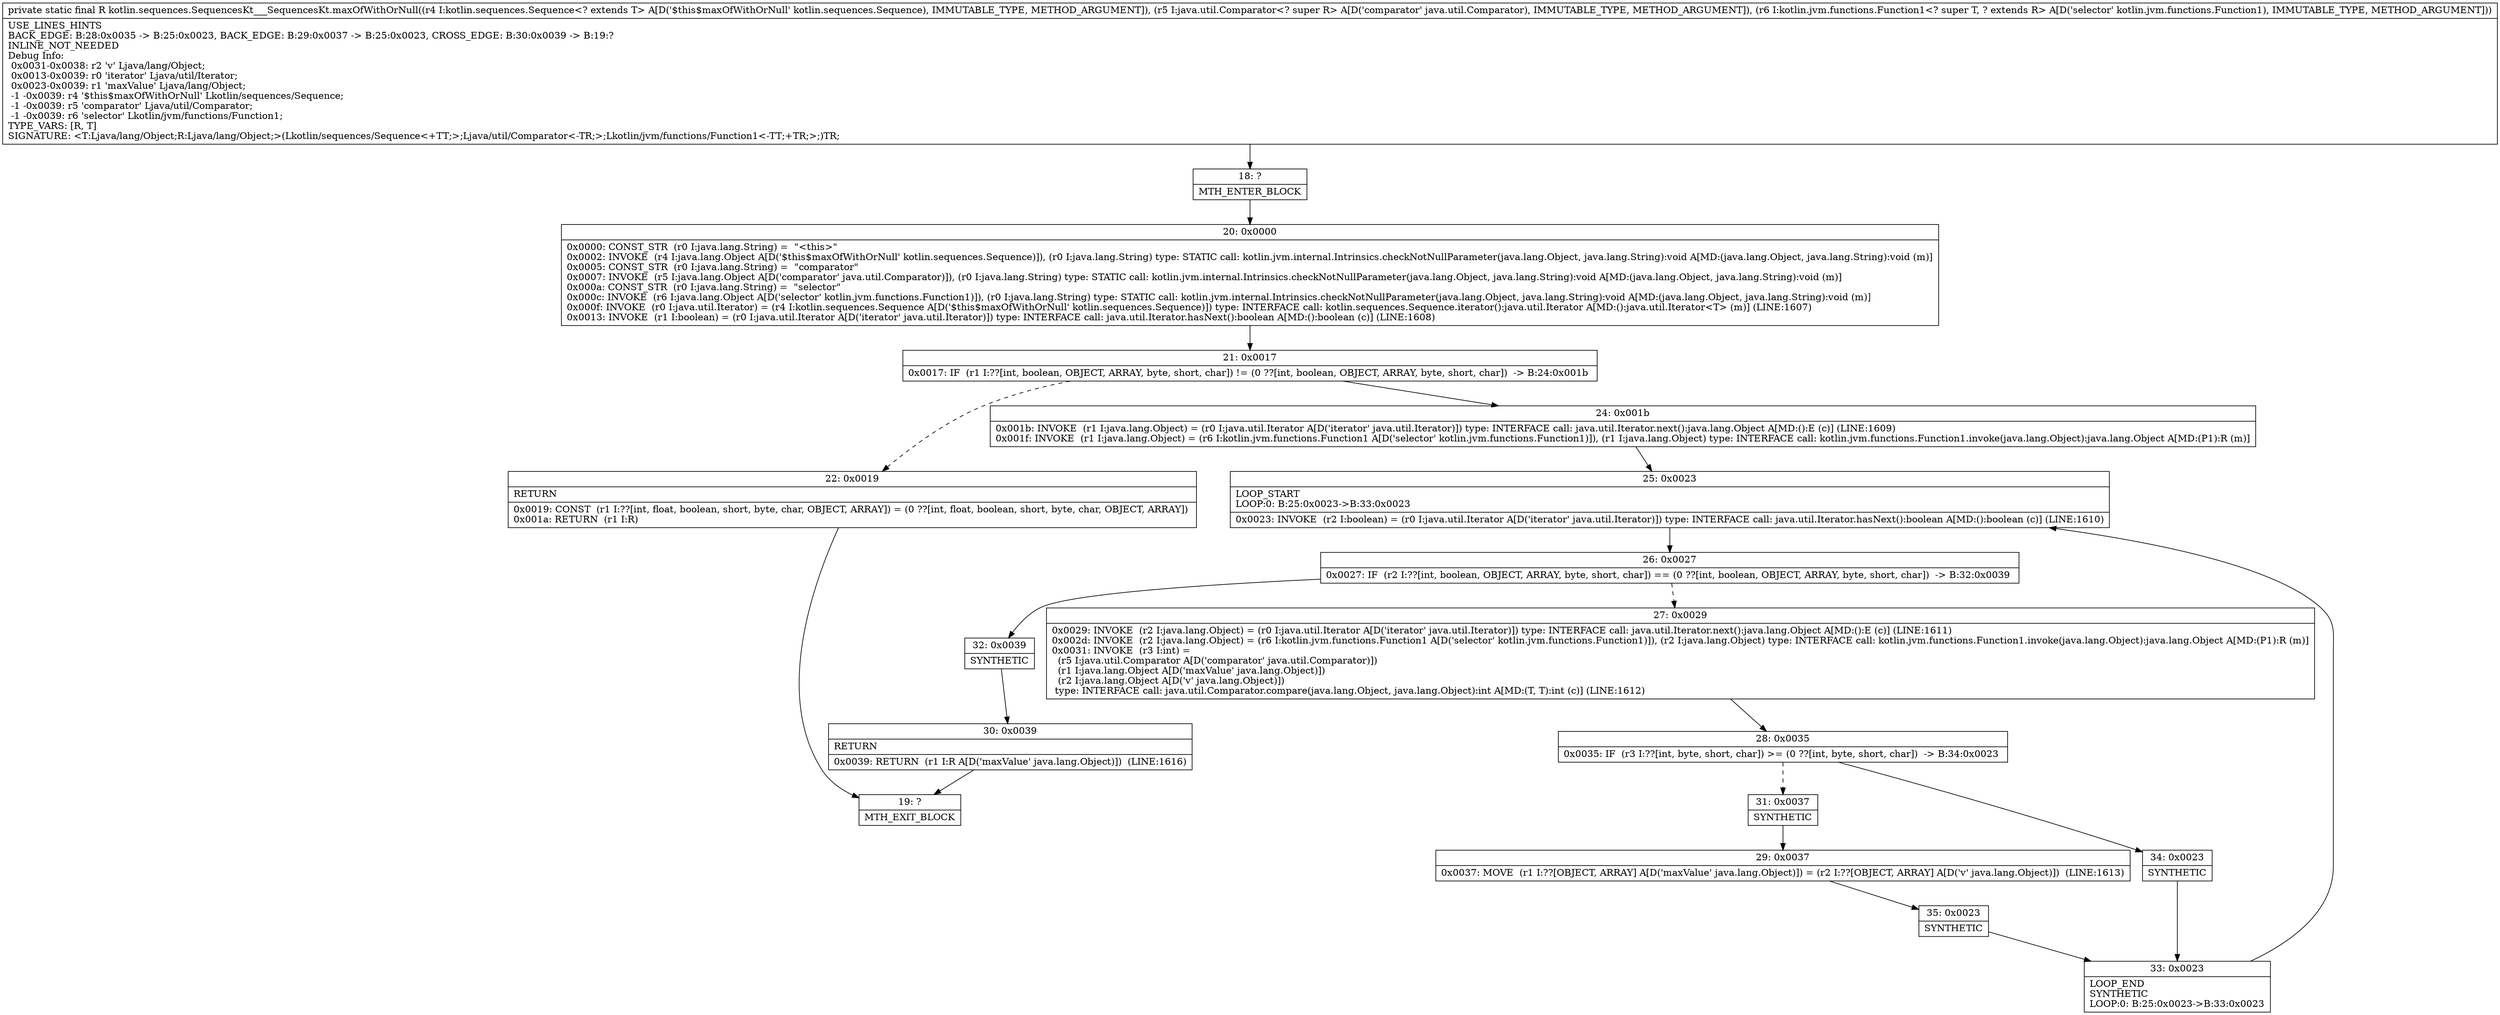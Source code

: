 digraph "CFG forkotlin.sequences.SequencesKt___SequencesKt.maxOfWithOrNull(Lkotlin\/sequences\/Sequence;Ljava\/util\/Comparator;Lkotlin\/jvm\/functions\/Function1;)Ljava\/lang\/Object;" {
Node_18 [shape=record,label="{18\:\ ?|MTH_ENTER_BLOCK\l}"];
Node_20 [shape=record,label="{20\:\ 0x0000|0x0000: CONST_STR  (r0 I:java.lang.String) =  \"\<this\>\" \l0x0002: INVOKE  (r4 I:java.lang.Object A[D('$this$maxOfWithOrNull' kotlin.sequences.Sequence)]), (r0 I:java.lang.String) type: STATIC call: kotlin.jvm.internal.Intrinsics.checkNotNullParameter(java.lang.Object, java.lang.String):void A[MD:(java.lang.Object, java.lang.String):void (m)]\l0x0005: CONST_STR  (r0 I:java.lang.String) =  \"comparator\" \l0x0007: INVOKE  (r5 I:java.lang.Object A[D('comparator' java.util.Comparator)]), (r0 I:java.lang.String) type: STATIC call: kotlin.jvm.internal.Intrinsics.checkNotNullParameter(java.lang.Object, java.lang.String):void A[MD:(java.lang.Object, java.lang.String):void (m)]\l0x000a: CONST_STR  (r0 I:java.lang.String) =  \"selector\" \l0x000c: INVOKE  (r6 I:java.lang.Object A[D('selector' kotlin.jvm.functions.Function1)]), (r0 I:java.lang.String) type: STATIC call: kotlin.jvm.internal.Intrinsics.checkNotNullParameter(java.lang.Object, java.lang.String):void A[MD:(java.lang.Object, java.lang.String):void (m)]\l0x000f: INVOKE  (r0 I:java.util.Iterator) = (r4 I:kotlin.sequences.Sequence A[D('$this$maxOfWithOrNull' kotlin.sequences.Sequence)]) type: INTERFACE call: kotlin.sequences.Sequence.iterator():java.util.Iterator A[MD:():java.util.Iterator\<T\> (m)] (LINE:1607)\l0x0013: INVOKE  (r1 I:boolean) = (r0 I:java.util.Iterator A[D('iterator' java.util.Iterator)]) type: INTERFACE call: java.util.Iterator.hasNext():boolean A[MD:():boolean (c)] (LINE:1608)\l}"];
Node_21 [shape=record,label="{21\:\ 0x0017|0x0017: IF  (r1 I:??[int, boolean, OBJECT, ARRAY, byte, short, char]) != (0 ??[int, boolean, OBJECT, ARRAY, byte, short, char])  \-\> B:24:0x001b \l}"];
Node_22 [shape=record,label="{22\:\ 0x0019|RETURN\l|0x0019: CONST  (r1 I:??[int, float, boolean, short, byte, char, OBJECT, ARRAY]) = (0 ??[int, float, boolean, short, byte, char, OBJECT, ARRAY]) \l0x001a: RETURN  (r1 I:R) \l}"];
Node_19 [shape=record,label="{19\:\ ?|MTH_EXIT_BLOCK\l}"];
Node_24 [shape=record,label="{24\:\ 0x001b|0x001b: INVOKE  (r1 I:java.lang.Object) = (r0 I:java.util.Iterator A[D('iterator' java.util.Iterator)]) type: INTERFACE call: java.util.Iterator.next():java.lang.Object A[MD:():E (c)] (LINE:1609)\l0x001f: INVOKE  (r1 I:java.lang.Object) = (r6 I:kotlin.jvm.functions.Function1 A[D('selector' kotlin.jvm.functions.Function1)]), (r1 I:java.lang.Object) type: INTERFACE call: kotlin.jvm.functions.Function1.invoke(java.lang.Object):java.lang.Object A[MD:(P1):R (m)]\l}"];
Node_25 [shape=record,label="{25\:\ 0x0023|LOOP_START\lLOOP:0: B:25:0x0023\-\>B:33:0x0023\l|0x0023: INVOKE  (r2 I:boolean) = (r0 I:java.util.Iterator A[D('iterator' java.util.Iterator)]) type: INTERFACE call: java.util.Iterator.hasNext():boolean A[MD:():boolean (c)] (LINE:1610)\l}"];
Node_26 [shape=record,label="{26\:\ 0x0027|0x0027: IF  (r2 I:??[int, boolean, OBJECT, ARRAY, byte, short, char]) == (0 ??[int, boolean, OBJECT, ARRAY, byte, short, char])  \-\> B:32:0x0039 \l}"];
Node_27 [shape=record,label="{27\:\ 0x0029|0x0029: INVOKE  (r2 I:java.lang.Object) = (r0 I:java.util.Iterator A[D('iterator' java.util.Iterator)]) type: INTERFACE call: java.util.Iterator.next():java.lang.Object A[MD:():E (c)] (LINE:1611)\l0x002d: INVOKE  (r2 I:java.lang.Object) = (r6 I:kotlin.jvm.functions.Function1 A[D('selector' kotlin.jvm.functions.Function1)]), (r2 I:java.lang.Object) type: INTERFACE call: kotlin.jvm.functions.Function1.invoke(java.lang.Object):java.lang.Object A[MD:(P1):R (m)]\l0x0031: INVOKE  (r3 I:int) = \l  (r5 I:java.util.Comparator A[D('comparator' java.util.Comparator)])\l  (r1 I:java.lang.Object A[D('maxValue' java.lang.Object)])\l  (r2 I:java.lang.Object A[D('v' java.lang.Object)])\l type: INTERFACE call: java.util.Comparator.compare(java.lang.Object, java.lang.Object):int A[MD:(T, T):int (c)] (LINE:1612)\l}"];
Node_28 [shape=record,label="{28\:\ 0x0035|0x0035: IF  (r3 I:??[int, byte, short, char]) \>= (0 ??[int, byte, short, char])  \-\> B:34:0x0023 \l}"];
Node_31 [shape=record,label="{31\:\ 0x0037|SYNTHETIC\l}"];
Node_29 [shape=record,label="{29\:\ 0x0037|0x0037: MOVE  (r1 I:??[OBJECT, ARRAY] A[D('maxValue' java.lang.Object)]) = (r2 I:??[OBJECT, ARRAY] A[D('v' java.lang.Object)])  (LINE:1613)\l}"];
Node_35 [shape=record,label="{35\:\ 0x0023|SYNTHETIC\l}"];
Node_33 [shape=record,label="{33\:\ 0x0023|LOOP_END\lSYNTHETIC\lLOOP:0: B:25:0x0023\-\>B:33:0x0023\l}"];
Node_34 [shape=record,label="{34\:\ 0x0023|SYNTHETIC\l}"];
Node_32 [shape=record,label="{32\:\ 0x0039|SYNTHETIC\l}"];
Node_30 [shape=record,label="{30\:\ 0x0039|RETURN\l|0x0039: RETURN  (r1 I:R A[D('maxValue' java.lang.Object)])  (LINE:1616)\l}"];
MethodNode[shape=record,label="{private static final R kotlin.sequences.SequencesKt___SequencesKt.maxOfWithOrNull((r4 I:kotlin.sequences.Sequence\<? extends T\> A[D('$this$maxOfWithOrNull' kotlin.sequences.Sequence), IMMUTABLE_TYPE, METHOD_ARGUMENT]), (r5 I:java.util.Comparator\<? super R\> A[D('comparator' java.util.Comparator), IMMUTABLE_TYPE, METHOD_ARGUMENT]), (r6 I:kotlin.jvm.functions.Function1\<? super T, ? extends R\> A[D('selector' kotlin.jvm.functions.Function1), IMMUTABLE_TYPE, METHOD_ARGUMENT]))  | USE_LINES_HINTS\lBACK_EDGE: B:28:0x0035 \-\> B:25:0x0023, BACK_EDGE: B:29:0x0037 \-\> B:25:0x0023, CROSS_EDGE: B:30:0x0039 \-\> B:19:?\lINLINE_NOT_NEEDED\lDebug Info:\l  0x0031\-0x0038: r2 'v' Ljava\/lang\/Object;\l  0x0013\-0x0039: r0 'iterator' Ljava\/util\/Iterator;\l  0x0023\-0x0039: r1 'maxValue' Ljava\/lang\/Object;\l  \-1 \-0x0039: r4 '$this$maxOfWithOrNull' Lkotlin\/sequences\/Sequence;\l  \-1 \-0x0039: r5 'comparator' Ljava\/util\/Comparator;\l  \-1 \-0x0039: r6 'selector' Lkotlin\/jvm\/functions\/Function1;\lTYPE_VARS: [R, T]\lSIGNATURE: \<T:Ljava\/lang\/Object;R:Ljava\/lang\/Object;\>(Lkotlin\/sequences\/Sequence\<+TT;\>;Ljava\/util\/Comparator\<\-TR;\>;Lkotlin\/jvm\/functions\/Function1\<\-TT;+TR;\>;)TR;\l}"];
MethodNode -> Node_18;Node_18 -> Node_20;
Node_20 -> Node_21;
Node_21 -> Node_22[style=dashed];
Node_21 -> Node_24;
Node_22 -> Node_19;
Node_24 -> Node_25;
Node_25 -> Node_26;
Node_26 -> Node_27[style=dashed];
Node_26 -> Node_32;
Node_27 -> Node_28;
Node_28 -> Node_31[style=dashed];
Node_28 -> Node_34;
Node_31 -> Node_29;
Node_29 -> Node_35;
Node_35 -> Node_33;
Node_33 -> Node_25;
Node_34 -> Node_33;
Node_32 -> Node_30;
Node_30 -> Node_19;
}

